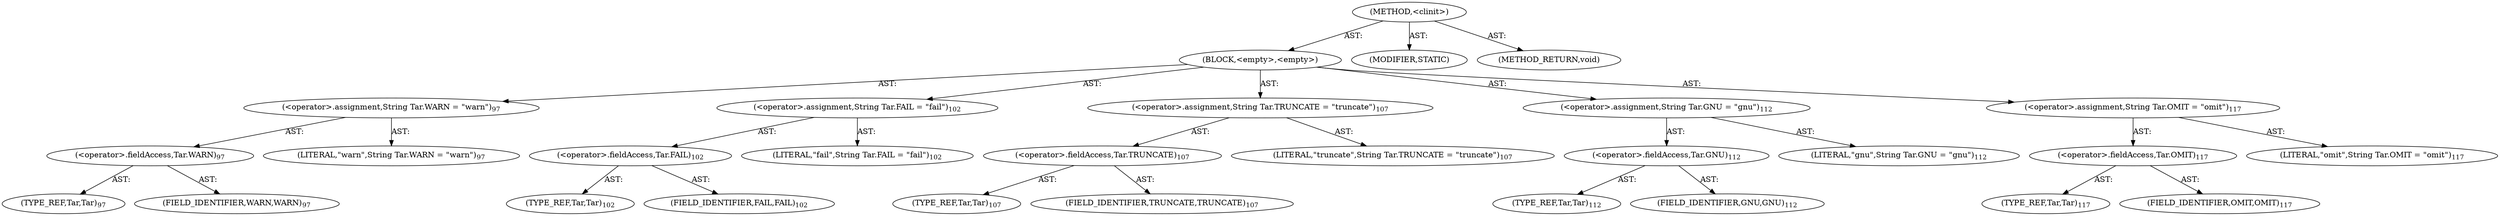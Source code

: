 digraph "&lt;clinit&gt;" {  
"111669149737" [label = <(METHOD,&lt;clinit&gt;)> ]
"25769803882" [label = <(BLOCK,&lt;empty&gt;,&lt;empty&gt;)> ]
"30064771578" [label = <(&lt;operator&gt;.assignment,String Tar.WARN = &quot;warn&quot;)<SUB>97</SUB>> ]
"30064771579" [label = <(&lt;operator&gt;.fieldAccess,Tar.WARN)<SUB>97</SUB>> ]
"180388626460" [label = <(TYPE_REF,Tar,Tar)<SUB>97</SUB>> ]
"55834574990" [label = <(FIELD_IDENTIFIER,WARN,WARN)<SUB>97</SUB>> ]
"90194313307" [label = <(LITERAL,&quot;warn&quot;,String Tar.WARN = &quot;warn&quot;)<SUB>97</SUB>> ]
"30064771580" [label = <(&lt;operator&gt;.assignment,String Tar.FAIL = &quot;fail&quot;)<SUB>102</SUB>> ]
"30064771581" [label = <(&lt;operator&gt;.fieldAccess,Tar.FAIL)<SUB>102</SUB>> ]
"180388626461" [label = <(TYPE_REF,Tar,Tar)<SUB>102</SUB>> ]
"55834574991" [label = <(FIELD_IDENTIFIER,FAIL,FAIL)<SUB>102</SUB>> ]
"90194313308" [label = <(LITERAL,&quot;fail&quot;,String Tar.FAIL = &quot;fail&quot;)<SUB>102</SUB>> ]
"30064771582" [label = <(&lt;operator&gt;.assignment,String Tar.TRUNCATE = &quot;truncate&quot;)<SUB>107</SUB>> ]
"30064771583" [label = <(&lt;operator&gt;.fieldAccess,Tar.TRUNCATE)<SUB>107</SUB>> ]
"180388626462" [label = <(TYPE_REF,Tar,Tar)<SUB>107</SUB>> ]
"55834574992" [label = <(FIELD_IDENTIFIER,TRUNCATE,TRUNCATE)<SUB>107</SUB>> ]
"90194313309" [label = <(LITERAL,&quot;truncate&quot;,String Tar.TRUNCATE = &quot;truncate&quot;)<SUB>107</SUB>> ]
"30064771584" [label = <(&lt;operator&gt;.assignment,String Tar.GNU = &quot;gnu&quot;)<SUB>112</SUB>> ]
"30064771585" [label = <(&lt;operator&gt;.fieldAccess,Tar.GNU)<SUB>112</SUB>> ]
"180388626463" [label = <(TYPE_REF,Tar,Tar)<SUB>112</SUB>> ]
"55834574993" [label = <(FIELD_IDENTIFIER,GNU,GNU)<SUB>112</SUB>> ]
"90194313310" [label = <(LITERAL,&quot;gnu&quot;,String Tar.GNU = &quot;gnu&quot;)<SUB>112</SUB>> ]
"30064771586" [label = <(&lt;operator&gt;.assignment,String Tar.OMIT = &quot;omit&quot;)<SUB>117</SUB>> ]
"30064771587" [label = <(&lt;operator&gt;.fieldAccess,Tar.OMIT)<SUB>117</SUB>> ]
"180388626464" [label = <(TYPE_REF,Tar,Tar)<SUB>117</SUB>> ]
"55834574994" [label = <(FIELD_IDENTIFIER,OMIT,OMIT)<SUB>117</SUB>> ]
"90194313311" [label = <(LITERAL,&quot;omit&quot;,String Tar.OMIT = &quot;omit&quot;)<SUB>117</SUB>> ]
"133143986297" [label = <(MODIFIER,STATIC)> ]
"128849018921" [label = <(METHOD_RETURN,void)> ]
  "111669149737" -> "25769803882"  [ label = "AST: "] 
  "111669149737" -> "133143986297"  [ label = "AST: "] 
  "111669149737" -> "128849018921"  [ label = "AST: "] 
  "25769803882" -> "30064771578"  [ label = "AST: "] 
  "25769803882" -> "30064771580"  [ label = "AST: "] 
  "25769803882" -> "30064771582"  [ label = "AST: "] 
  "25769803882" -> "30064771584"  [ label = "AST: "] 
  "25769803882" -> "30064771586"  [ label = "AST: "] 
  "30064771578" -> "30064771579"  [ label = "AST: "] 
  "30064771578" -> "90194313307"  [ label = "AST: "] 
  "30064771579" -> "180388626460"  [ label = "AST: "] 
  "30064771579" -> "55834574990"  [ label = "AST: "] 
  "30064771580" -> "30064771581"  [ label = "AST: "] 
  "30064771580" -> "90194313308"  [ label = "AST: "] 
  "30064771581" -> "180388626461"  [ label = "AST: "] 
  "30064771581" -> "55834574991"  [ label = "AST: "] 
  "30064771582" -> "30064771583"  [ label = "AST: "] 
  "30064771582" -> "90194313309"  [ label = "AST: "] 
  "30064771583" -> "180388626462"  [ label = "AST: "] 
  "30064771583" -> "55834574992"  [ label = "AST: "] 
  "30064771584" -> "30064771585"  [ label = "AST: "] 
  "30064771584" -> "90194313310"  [ label = "AST: "] 
  "30064771585" -> "180388626463"  [ label = "AST: "] 
  "30064771585" -> "55834574993"  [ label = "AST: "] 
  "30064771586" -> "30064771587"  [ label = "AST: "] 
  "30064771586" -> "90194313311"  [ label = "AST: "] 
  "30064771587" -> "180388626464"  [ label = "AST: "] 
  "30064771587" -> "55834574994"  [ label = "AST: "] 
}

